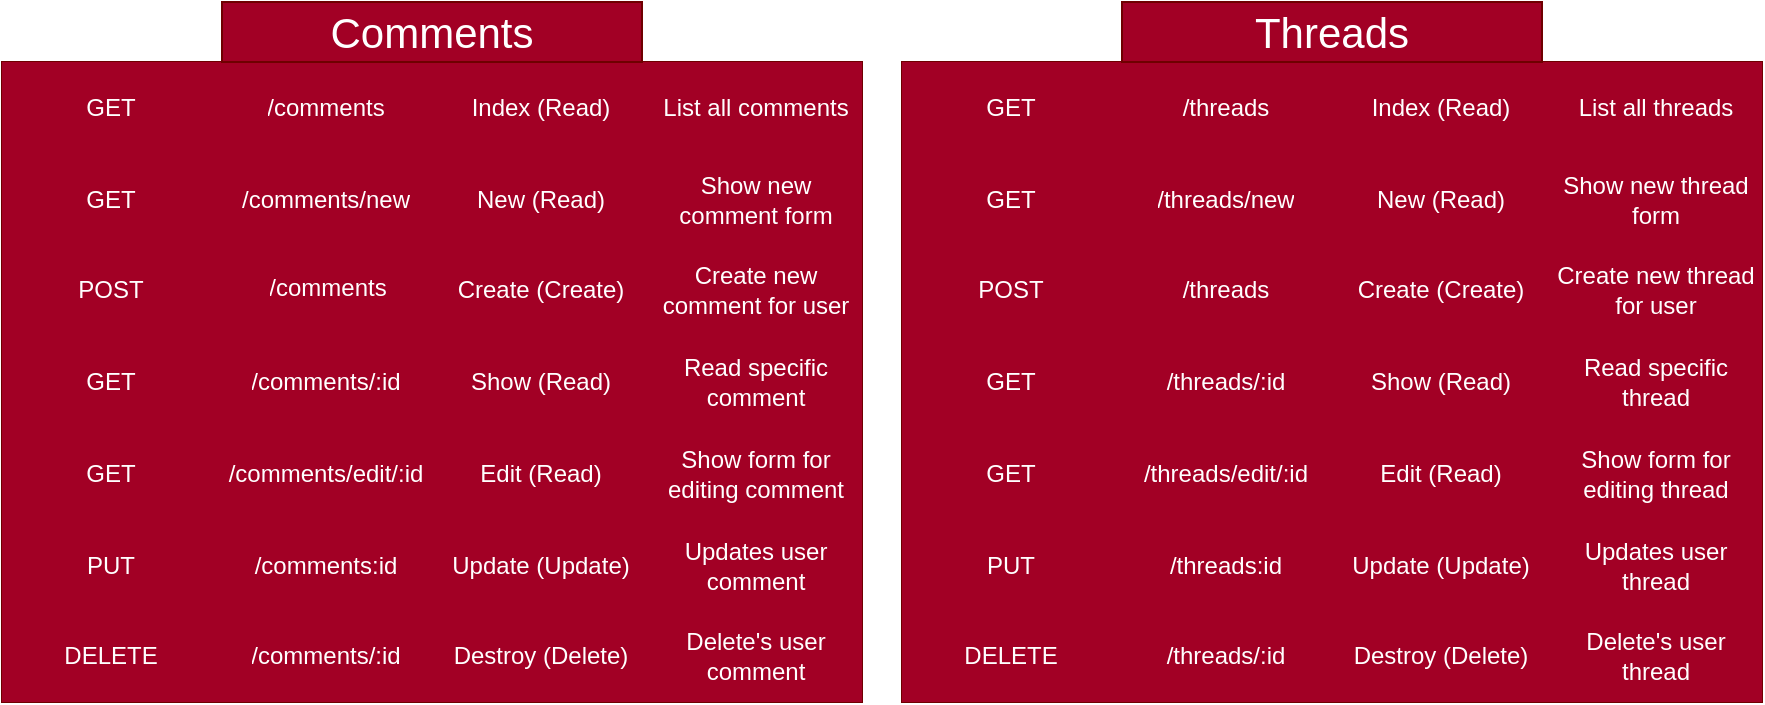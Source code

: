<mxfile>
    <diagram id="WFx__sE49T6voRkO5E54" name="Page-1">
        <mxGraphModel dx="1024" dy="422" grid="1" gridSize="10" guides="1" tooltips="1" connect="1" arrows="1" fold="1" page="1" pageScale="1" pageWidth="850" pageHeight="1100" math="0" shadow="0">
            <root>
                <mxCell id="0"/>
                <mxCell id="1" parent="0"/>
                <mxCell id="2" value="" style="shape=table;startSize=0;container=1;collapsible=0;childLayout=tableLayout;fillColor=#a20025;fontColor=#ffffff;strokeColor=#6F0000;" vertex="1" parent="1">
                    <mxGeometry y="40" width="430" height="320" as="geometry"/>
                </mxCell>
                <mxCell id="3" value="" style="shape=partialRectangle;collapsible=0;dropTarget=0;pointerEvents=0;fillColor=#a20025;top=0;left=0;bottom=0;right=0;points=[[0,0.5],[1,0.5]];portConstraint=eastwest;fontColor=#ffffff;strokeColor=#6F0000;" vertex="1" parent="2">
                    <mxGeometry width="430" height="46" as="geometry"/>
                </mxCell>
                <mxCell id="4" value="GET" style="shape=partialRectangle;html=1;whiteSpace=wrap;connectable=0;overflow=hidden;fillColor=#a20025;top=0;left=0;bottom=0;right=0;pointerEvents=1;fontColor=#ffffff;strokeColor=#6F0000;" vertex="1" parent="3">
                    <mxGeometry width="109" height="46" as="geometry">
                        <mxRectangle width="109" height="46" as="alternateBounds"/>
                    </mxGeometry>
                </mxCell>
                <mxCell id="5" value="/comments" style="shape=partialRectangle;html=1;whiteSpace=wrap;connectable=0;overflow=hidden;fillColor=#a20025;top=0;left=0;bottom=0;right=0;pointerEvents=1;fontColor=#ffffff;strokeColor=#6F0000;" vertex="1" parent="3">
                    <mxGeometry x="109" width="106" height="46" as="geometry">
                        <mxRectangle width="106" height="46" as="alternateBounds"/>
                    </mxGeometry>
                </mxCell>
                <mxCell id="6" value="Index (Read)" style="shape=partialRectangle;html=1;whiteSpace=wrap;connectable=0;overflow=hidden;fillColor=#a20025;top=0;left=0;bottom=0;right=0;pointerEvents=1;fontColor=#ffffff;strokeColor=#6F0000;" vertex="1" parent="3">
                    <mxGeometry x="215" width="109" height="46" as="geometry">
                        <mxRectangle width="109" height="46" as="alternateBounds"/>
                    </mxGeometry>
                </mxCell>
                <mxCell id="7" value="List all comments" style="shape=partialRectangle;html=1;whiteSpace=wrap;connectable=0;overflow=hidden;fillColor=#a20025;top=0;left=0;bottom=0;right=0;pointerEvents=1;fontColor=#ffffff;strokeColor=#6F0000;" vertex="1" parent="3">
                    <mxGeometry x="324" width="106" height="46" as="geometry">
                        <mxRectangle width="106" height="46" as="alternateBounds"/>
                    </mxGeometry>
                </mxCell>
                <mxCell id="8" value="" style="shape=partialRectangle;collapsible=0;dropTarget=0;pointerEvents=0;fillColor=#a20025;top=0;left=0;bottom=0;right=0;points=[[0,0.5],[1,0.5]];portConstraint=eastwest;fontColor=#ffffff;strokeColor=#6F0000;" vertex="1" parent="2">
                    <mxGeometry y="46" width="430" height="45" as="geometry"/>
                </mxCell>
                <mxCell id="9" value="GET" style="shape=partialRectangle;html=1;whiteSpace=wrap;connectable=0;overflow=hidden;fillColor=#a20025;top=0;left=0;bottom=0;right=0;pointerEvents=1;fontColor=#ffffff;strokeColor=#6F0000;" vertex="1" parent="8">
                    <mxGeometry width="109" height="45" as="geometry">
                        <mxRectangle width="109" height="45" as="alternateBounds"/>
                    </mxGeometry>
                </mxCell>
                <mxCell id="10" value="/comments/new" style="shape=partialRectangle;html=1;whiteSpace=wrap;connectable=0;overflow=hidden;fillColor=#a20025;top=0;left=0;bottom=0;right=0;pointerEvents=1;fontColor=#ffffff;strokeColor=#6F0000;" vertex="1" parent="8">
                    <mxGeometry x="109" width="106" height="45" as="geometry">
                        <mxRectangle width="106" height="45" as="alternateBounds"/>
                    </mxGeometry>
                </mxCell>
                <mxCell id="11" value="New (Read)" style="shape=partialRectangle;html=1;whiteSpace=wrap;connectable=0;overflow=hidden;fillColor=#a20025;top=0;left=0;bottom=0;right=0;pointerEvents=1;fontColor=#ffffff;strokeColor=#6F0000;" vertex="1" parent="8">
                    <mxGeometry x="215" width="109" height="45" as="geometry">
                        <mxRectangle width="109" height="45" as="alternateBounds"/>
                    </mxGeometry>
                </mxCell>
                <mxCell id="12" value="Show new comment form" style="shape=partialRectangle;html=1;whiteSpace=wrap;connectable=0;overflow=hidden;fillColor=#a20025;top=0;left=0;bottom=0;right=0;pointerEvents=1;fontColor=#ffffff;strokeColor=#6F0000;" vertex="1" parent="8">
                    <mxGeometry x="324" width="106" height="45" as="geometry">
                        <mxRectangle width="106" height="45" as="alternateBounds"/>
                    </mxGeometry>
                </mxCell>
                <mxCell id="13" value="" style="shape=partialRectangle;collapsible=0;dropTarget=0;pointerEvents=0;fillColor=#a20025;top=0;left=0;bottom=0;right=0;points=[[0,0.5],[1,0.5]];portConstraint=eastwest;fontColor=#ffffff;strokeColor=#6F0000;" vertex="1" parent="2">
                    <mxGeometry y="91" width="430" height="46" as="geometry"/>
                </mxCell>
                <mxCell id="14" value="POST" style="shape=partialRectangle;html=1;whiteSpace=wrap;connectable=0;overflow=hidden;fillColor=#a20025;top=0;left=0;bottom=0;right=0;pointerEvents=1;fontColor=#ffffff;strokeColor=#6F0000;" vertex="1" parent="13">
                    <mxGeometry width="109" height="46" as="geometry">
                        <mxRectangle width="109" height="46" as="alternateBounds"/>
                    </mxGeometry>
                </mxCell>
                <mxCell id="15" value="" style="shape=partialRectangle;html=1;whiteSpace=wrap;connectable=0;overflow=hidden;fillColor=#a20025;top=0;left=0;bottom=0;right=0;pointerEvents=1;fontColor=#ffffff;strokeColor=#6F0000;" vertex="1" parent="13">
                    <mxGeometry x="109" width="106" height="46" as="geometry">
                        <mxRectangle width="106" height="46" as="alternateBounds"/>
                    </mxGeometry>
                </mxCell>
                <mxCell id="16" value="Create (Create)" style="shape=partialRectangle;html=1;whiteSpace=wrap;connectable=0;overflow=hidden;fillColor=#a20025;top=0;left=0;bottom=0;right=0;pointerEvents=1;fontColor=#ffffff;strokeColor=#6F0000;" vertex="1" parent="13">
                    <mxGeometry x="215" width="109" height="46" as="geometry">
                        <mxRectangle width="109" height="46" as="alternateBounds"/>
                    </mxGeometry>
                </mxCell>
                <mxCell id="17" value="Create new comment for user" style="shape=partialRectangle;html=1;whiteSpace=wrap;connectable=0;overflow=hidden;fillColor=#a20025;top=0;left=0;bottom=0;right=0;pointerEvents=1;fontColor=#ffffff;strokeColor=#6F0000;" vertex="1" parent="13">
                    <mxGeometry x="324" width="106" height="46" as="geometry">
                        <mxRectangle width="106" height="46" as="alternateBounds"/>
                    </mxGeometry>
                </mxCell>
                <mxCell id="18" value="" style="shape=partialRectangle;collapsible=0;dropTarget=0;pointerEvents=0;fillColor=#a20025;top=0;left=0;bottom=0;right=0;points=[[0,0.5],[1,0.5]];portConstraint=eastwest;fontColor=#ffffff;strokeColor=#6F0000;" vertex="1" parent="2">
                    <mxGeometry y="137" width="430" height="46" as="geometry"/>
                </mxCell>
                <mxCell id="19" value="GET" style="shape=partialRectangle;html=1;whiteSpace=wrap;connectable=0;overflow=hidden;fillColor=#a20025;top=0;left=0;bottom=0;right=0;pointerEvents=1;fontColor=#ffffff;strokeColor=#6F0000;" vertex="1" parent="18">
                    <mxGeometry width="109" height="46" as="geometry">
                        <mxRectangle width="109" height="46" as="alternateBounds"/>
                    </mxGeometry>
                </mxCell>
                <mxCell id="20" value="/comments/:id" style="shape=partialRectangle;html=1;whiteSpace=wrap;connectable=0;overflow=hidden;fillColor=#a20025;top=0;left=0;bottom=0;right=0;pointerEvents=1;fontColor=#ffffff;strokeColor=#6F0000;" vertex="1" parent="18">
                    <mxGeometry x="109" width="106" height="46" as="geometry">
                        <mxRectangle width="106" height="46" as="alternateBounds"/>
                    </mxGeometry>
                </mxCell>
                <mxCell id="21" value="Show (Read)" style="shape=partialRectangle;html=1;whiteSpace=wrap;connectable=0;overflow=hidden;fillColor=#a20025;top=0;left=0;bottom=0;right=0;pointerEvents=1;fontColor=#ffffff;strokeColor=#6F0000;" vertex="1" parent="18">
                    <mxGeometry x="215" width="109" height="46" as="geometry">
                        <mxRectangle width="109" height="46" as="alternateBounds"/>
                    </mxGeometry>
                </mxCell>
                <mxCell id="22" value="Read specific comment" style="shape=partialRectangle;html=1;whiteSpace=wrap;connectable=0;overflow=hidden;fillColor=#a20025;top=0;left=0;bottom=0;right=0;pointerEvents=1;fontColor=#ffffff;strokeColor=#6F0000;" vertex="1" parent="18">
                    <mxGeometry x="324" width="106" height="46" as="geometry">
                        <mxRectangle width="106" height="46" as="alternateBounds"/>
                    </mxGeometry>
                </mxCell>
                <mxCell id="23" value="" style="shape=partialRectangle;collapsible=0;dropTarget=0;pointerEvents=0;fillColor=#a20025;top=0;left=0;bottom=0;right=0;points=[[0,0.5],[1,0.5]];portConstraint=eastwest;fontColor=#ffffff;strokeColor=#6F0000;" vertex="1" parent="2">
                    <mxGeometry y="183" width="430" height="46" as="geometry"/>
                </mxCell>
                <mxCell id="24" value="GET" style="shape=partialRectangle;html=1;whiteSpace=wrap;connectable=0;overflow=hidden;fillColor=#a20025;top=0;left=0;bottom=0;right=0;pointerEvents=1;fontColor=#ffffff;strokeColor=#6F0000;" vertex="1" parent="23">
                    <mxGeometry width="109" height="46" as="geometry">
                        <mxRectangle width="109" height="46" as="alternateBounds"/>
                    </mxGeometry>
                </mxCell>
                <mxCell id="25" value="/comments/edit/:id" style="shape=partialRectangle;html=1;whiteSpace=wrap;connectable=0;overflow=hidden;fillColor=#a20025;top=0;left=0;bottom=0;right=0;pointerEvents=1;fontColor=#ffffff;strokeColor=#6F0000;" vertex="1" parent="23">
                    <mxGeometry x="109" width="106" height="46" as="geometry">
                        <mxRectangle width="106" height="46" as="alternateBounds"/>
                    </mxGeometry>
                </mxCell>
                <mxCell id="26" value="Edit (Read)" style="shape=partialRectangle;html=1;whiteSpace=wrap;connectable=0;overflow=hidden;fillColor=#a20025;top=0;left=0;bottom=0;right=0;pointerEvents=1;fontColor=#ffffff;strokeColor=#6F0000;" vertex="1" parent="23">
                    <mxGeometry x="215" width="109" height="46" as="geometry">
                        <mxRectangle width="109" height="46" as="alternateBounds"/>
                    </mxGeometry>
                </mxCell>
                <mxCell id="27" value="Show form for editing comment" style="shape=partialRectangle;html=1;whiteSpace=wrap;connectable=0;overflow=hidden;fillColor=#a20025;top=0;left=0;bottom=0;right=0;pointerEvents=1;fontColor=#ffffff;strokeColor=#6F0000;" vertex="1" parent="23">
                    <mxGeometry x="324" width="106" height="46" as="geometry">
                        <mxRectangle width="106" height="46" as="alternateBounds"/>
                    </mxGeometry>
                </mxCell>
                <mxCell id="28" value="" style="shape=partialRectangle;collapsible=0;dropTarget=0;pointerEvents=0;fillColor=#a20025;top=0;left=0;bottom=0;right=0;points=[[0,0.5],[1,0.5]];portConstraint=eastwest;fontColor=#ffffff;strokeColor=#6F0000;" vertex="1" parent="2">
                    <mxGeometry y="229" width="430" height="45" as="geometry"/>
                </mxCell>
                <mxCell id="29" value="PUT" style="shape=partialRectangle;html=1;whiteSpace=wrap;connectable=0;overflow=hidden;fillColor=#a20025;top=0;left=0;bottom=0;right=0;pointerEvents=1;fontColor=#ffffff;strokeColor=#6F0000;" vertex="1" parent="28">
                    <mxGeometry width="109" height="45" as="geometry">
                        <mxRectangle width="109" height="45" as="alternateBounds"/>
                    </mxGeometry>
                </mxCell>
                <mxCell id="30" value="/comments:id" style="shape=partialRectangle;html=1;whiteSpace=wrap;connectable=0;overflow=hidden;fillColor=#a20025;top=0;left=0;bottom=0;right=0;pointerEvents=1;fontColor=#ffffff;strokeColor=#6F0000;" vertex="1" parent="28">
                    <mxGeometry x="109" width="106" height="45" as="geometry">
                        <mxRectangle width="106" height="45" as="alternateBounds"/>
                    </mxGeometry>
                </mxCell>
                <mxCell id="31" value="Update (Update)" style="shape=partialRectangle;html=1;whiteSpace=wrap;connectable=0;overflow=hidden;fillColor=#a20025;top=0;left=0;bottom=0;right=0;pointerEvents=1;fontColor=#ffffff;strokeColor=#6F0000;" vertex="1" parent="28">
                    <mxGeometry x="215" width="109" height="45" as="geometry">
                        <mxRectangle width="109" height="45" as="alternateBounds"/>
                    </mxGeometry>
                </mxCell>
                <mxCell id="32" value="Updates user comment" style="shape=partialRectangle;html=1;whiteSpace=wrap;connectable=0;overflow=hidden;fillColor=#a20025;top=0;left=0;bottom=0;right=0;pointerEvents=1;fontColor=#ffffff;strokeColor=#6F0000;" vertex="1" parent="28">
                    <mxGeometry x="324" width="106" height="45" as="geometry">
                        <mxRectangle width="106" height="45" as="alternateBounds"/>
                    </mxGeometry>
                </mxCell>
                <mxCell id="33" value="" style="shape=partialRectangle;collapsible=0;dropTarget=0;pointerEvents=0;fillColor=#a20025;top=0;left=0;bottom=0;right=0;points=[[0,0.5],[1,0.5]];portConstraint=eastwest;fontColor=#ffffff;strokeColor=#6F0000;" vertex="1" parent="2">
                    <mxGeometry y="274" width="430" height="46" as="geometry"/>
                </mxCell>
                <mxCell id="34" value="DELETE" style="shape=partialRectangle;html=1;whiteSpace=wrap;connectable=0;overflow=hidden;fillColor=#a20025;top=0;left=0;bottom=0;right=0;pointerEvents=1;fontColor=#ffffff;strokeColor=#6F0000;" vertex="1" parent="33">
                    <mxGeometry width="109" height="46" as="geometry">
                        <mxRectangle width="109" height="46" as="alternateBounds"/>
                    </mxGeometry>
                </mxCell>
                <mxCell id="35" value="/comments/:id" style="shape=partialRectangle;html=1;whiteSpace=wrap;connectable=0;overflow=hidden;fillColor=#a20025;top=0;left=0;bottom=0;right=0;pointerEvents=1;fontColor=#ffffff;strokeColor=#6F0000;" vertex="1" parent="33">
                    <mxGeometry x="109" width="106" height="46" as="geometry">
                        <mxRectangle width="106" height="46" as="alternateBounds"/>
                    </mxGeometry>
                </mxCell>
                <mxCell id="36" value="Destroy (Delete)" style="shape=partialRectangle;html=1;whiteSpace=wrap;connectable=0;overflow=hidden;fillColor=#a20025;top=0;left=0;bottom=0;right=0;pointerEvents=1;fontColor=#ffffff;strokeColor=#6F0000;" vertex="1" parent="33">
                    <mxGeometry x="215" width="109" height="46" as="geometry">
                        <mxRectangle width="109" height="46" as="alternateBounds"/>
                    </mxGeometry>
                </mxCell>
                <mxCell id="37" value="Delete's user comment" style="shape=partialRectangle;html=1;whiteSpace=wrap;connectable=0;overflow=hidden;fillColor=#a20025;top=0;left=0;bottom=0;right=0;pointerEvents=1;fontColor=#ffffff;strokeColor=#6F0000;" vertex="1" parent="33">
                    <mxGeometry x="324" width="106" height="46" as="geometry">
                        <mxRectangle width="106" height="46" as="alternateBounds"/>
                    </mxGeometry>
                </mxCell>
                <mxCell id="38" value="" style="shape=table;startSize=0;container=1;collapsible=0;childLayout=tableLayout;fillColor=#a20025;fontColor=#ffffff;strokeColor=#6F0000;" vertex="1" parent="1">
                    <mxGeometry x="450" y="40" width="430" height="320" as="geometry"/>
                </mxCell>
                <mxCell id="39" value="" style="shape=partialRectangle;collapsible=0;dropTarget=0;pointerEvents=0;fillColor=#a20025;top=0;left=0;bottom=0;right=0;points=[[0,0.5],[1,0.5]];portConstraint=eastwest;fontColor=#ffffff;strokeColor=#6F0000;" vertex="1" parent="38">
                    <mxGeometry width="430" height="46" as="geometry"/>
                </mxCell>
                <mxCell id="40" value="GET" style="shape=partialRectangle;html=1;whiteSpace=wrap;connectable=0;overflow=hidden;fillColor=#a20025;top=0;left=0;bottom=0;right=0;pointerEvents=1;fontColor=#ffffff;strokeColor=#6F0000;" vertex="1" parent="39">
                    <mxGeometry width="109" height="46" as="geometry">
                        <mxRectangle width="109" height="46" as="alternateBounds"/>
                    </mxGeometry>
                </mxCell>
                <mxCell id="41" value="/threads" style="shape=partialRectangle;html=1;whiteSpace=wrap;connectable=0;overflow=hidden;fillColor=#a20025;top=0;left=0;bottom=0;right=0;pointerEvents=1;fontColor=#ffffff;strokeColor=#6F0000;" vertex="1" parent="39">
                    <mxGeometry x="109" width="106" height="46" as="geometry">
                        <mxRectangle width="106" height="46" as="alternateBounds"/>
                    </mxGeometry>
                </mxCell>
                <mxCell id="42" value="Index (Read)" style="shape=partialRectangle;html=1;whiteSpace=wrap;connectable=0;overflow=hidden;fillColor=#a20025;top=0;left=0;bottom=0;right=0;pointerEvents=1;fontColor=#ffffff;strokeColor=#6F0000;" vertex="1" parent="39">
                    <mxGeometry x="215" width="109" height="46" as="geometry">
                        <mxRectangle width="109" height="46" as="alternateBounds"/>
                    </mxGeometry>
                </mxCell>
                <mxCell id="43" value="List all threads" style="shape=partialRectangle;html=1;whiteSpace=wrap;connectable=0;overflow=hidden;fillColor=#a20025;top=0;left=0;bottom=0;right=0;pointerEvents=1;fontColor=#ffffff;strokeColor=#6F0000;" vertex="1" parent="39">
                    <mxGeometry x="324" width="106" height="46" as="geometry">
                        <mxRectangle width="106" height="46" as="alternateBounds"/>
                    </mxGeometry>
                </mxCell>
                <mxCell id="44" value="" style="shape=partialRectangle;collapsible=0;dropTarget=0;pointerEvents=0;fillColor=#a20025;top=0;left=0;bottom=0;right=0;points=[[0,0.5],[1,0.5]];portConstraint=eastwest;fontColor=#ffffff;strokeColor=#6F0000;" vertex="1" parent="38">
                    <mxGeometry y="46" width="430" height="45" as="geometry"/>
                </mxCell>
                <mxCell id="45" value="GET" style="shape=partialRectangle;html=1;whiteSpace=wrap;connectable=0;overflow=hidden;fillColor=#a20025;top=0;left=0;bottom=0;right=0;pointerEvents=1;fontColor=#ffffff;strokeColor=#6F0000;" vertex="1" parent="44">
                    <mxGeometry width="109" height="45" as="geometry">
                        <mxRectangle width="109" height="45" as="alternateBounds"/>
                    </mxGeometry>
                </mxCell>
                <mxCell id="46" value="/threads/new" style="shape=partialRectangle;html=1;whiteSpace=wrap;connectable=0;overflow=hidden;fillColor=#a20025;top=0;left=0;bottom=0;right=0;pointerEvents=1;fontColor=#ffffff;strokeColor=#6F0000;" vertex="1" parent="44">
                    <mxGeometry x="109" width="106" height="45" as="geometry">
                        <mxRectangle width="106" height="45" as="alternateBounds"/>
                    </mxGeometry>
                </mxCell>
                <mxCell id="47" value="New (Read)" style="shape=partialRectangle;html=1;whiteSpace=wrap;connectable=0;overflow=hidden;fillColor=#a20025;top=0;left=0;bottom=0;right=0;pointerEvents=1;fontColor=#ffffff;strokeColor=#6F0000;" vertex="1" parent="44">
                    <mxGeometry x="215" width="109" height="45" as="geometry">
                        <mxRectangle width="109" height="45" as="alternateBounds"/>
                    </mxGeometry>
                </mxCell>
                <mxCell id="48" value="Show new thread form" style="shape=partialRectangle;html=1;whiteSpace=wrap;connectable=0;overflow=hidden;fillColor=#a20025;top=0;left=0;bottom=0;right=0;pointerEvents=1;fontColor=#ffffff;strokeColor=#6F0000;" vertex="1" parent="44">
                    <mxGeometry x="324" width="106" height="45" as="geometry">
                        <mxRectangle width="106" height="45" as="alternateBounds"/>
                    </mxGeometry>
                </mxCell>
                <mxCell id="49" value="" style="shape=partialRectangle;collapsible=0;dropTarget=0;pointerEvents=0;fillColor=#a20025;top=0;left=0;bottom=0;right=0;points=[[0,0.5],[1,0.5]];portConstraint=eastwest;fontColor=#ffffff;strokeColor=#6F0000;" vertex="1" parent="38">
                    <mxGeometry y="91" width="430" height="46" as="geometry"/>
                </mxCell>
                <mxCell id="50" value="POST" style="shape=partialRectangle;html=1;whiteSpace=wrap;connectable=0;overflow=hidden;fillColor=#a20025;top=0;left=0;bottom=0;right=0;pointerEvents=1;fontColor=#ffffff;strokeColor=#6F0000;" vertex="1" parent="49">
                    <mxGeometry width="109" height="46" as="geometry">
                        <mxRectangle width="109" height="46" as="alternateBounds"/>
                    </mxGeometry>
                </mxCell>
                <mxCell id="51" value="/threads" style="shape=partialRectangle;html=1;whiteSpace=wrap;connectable=0;overflow=hidden;fillColor=#a20025;top=0;left=0;bottom=0;right=0;pointerEvents=1;fontColor=#ffffff;strokeColor=#6F0000;" vertex="1" parent="49">
                    <mxGeometry x="109" width="106" height="46" as="geometry">
                        <mxRectangle width="106" height="46" as="alternateBounds"/>
                    </mxGeometry>
                </mxCell>
                <mxCell id="52" value="Create (Create)" style="shape=partialRectangle;html=1;whiteSpace=wrap;connectable=0;overflow=hidden;fillColor=#a20025;top=0;left=0;bottom=0;right=0;pointerEvents=1;fontColor=#ffffff;strokeColor=#6F0000;" vertex="1" parent="49">
                    <mxGeometry x="215" width="109" height="46" as="geometry">
                        <mxRectangle width="109" height="46" as="alternateBounds"/>
                    </mxGeometry>
                </mxCell>
                <mxCell id="53" value="Create new thread for user" style="shape=partialRectangle;html=1;whiteSpace=wrap;connectable=0;overflow=hidden;fillColor=#a20025;top=0;left=0;bottom=0;right=0;pointerEvents=1;fontColor=#ffffff;strokeColor=#6F0000;" vertex="1" parent="49">
                    <mxGeometry x="324" width="106" height="46" as="geometry">
                        <mxRectangle width="106" height="46" as="alternateBounds"/>
                    </mxGeometry>
                </mxCell>
                <mxCell id="54" value="" style="shape=partialRectangle;collapsible=0;dropTarget=0;pointerEvents=0;fillColor=#a20025;top=0;left=0;bottom=0;right=0;points=[[0,0.5],[1,0.5]];portConstraint=eastwest;fontColor=#ffffff;strokeColor=#6F0000;" vertex="1" parent="38">
                    <mxGeometry y="137" width="430" height="46" as="geometry"/>
                </mxCell>
                <mxCell id="55" value="GET" style="shape=partialRectangle;html=1;whiteSpace=wrap;connectable=0;overflow=hidden;fillColor=#a20025;top=0;left=0;bottom=0;right=0;pointerEvents=1;fontColor=#ffffff;strokeColor=#6F0000;" vertex="1" parent="54">
                    <mxGeometry width="109" height="46" as="geometry">
                        <mxRectangle width="109" height="46" as="alternateBounds"/>
                    </mxGeometry>
                </mxCell>
                <mxCell id="56" value="/threads/:id" style="shape=partialRectangle;html=1;whiteSpace=wrap;connectable=0;overflow=hidden;fillColor=#a20025;top=0;left=0;bottom=0;right=0;pointerEvents=1;fontColor=#ffffff;strokeColor=#6F0000;" vertex="1" parent="54">
                    <mxGeometry x="109" width="106" height="46" as="geometry">
                        <mxRectangle width="106" height="46" as="alternateBounds"/>
                    </mxGeometry>
                </mxCell>
                <mxCell id="57" value="Show (Read)" style="shape=partialRectangle;html=1;whiteSpace=wrap;connectable=0;overflow=hidden;fillColor=#a20025;top=0;left=0;bottom=0;right=0;pointerEvents=1;fontColor=#ffffff;strokeColor=#6F0000;" vertex="1" parent="54">
                    <mxGeometry x="215" width="109" height="46" as="geometry">
                        <mxRectangle width="109" height="46" as="alternateBounds"/>
                    </mxGeometry>
                </mxCell>
                <mxCell id="58" value="Read specific thread" style="shape=partialRectangle;html=1;whiteSpace=wrap;connectable=0;overflow=hidden;fillColor=#a20025;top=0;left=0;bottom=0;right=0;pointerEvents=1;fontColor=#ffffff;strokeColor=#6F0000;" vertex="1" parent="54">
                    <mxGeometry x="324" width="106" height="46" as="geometry">
                        <mxRectangle width="106" height="46" as="alternateBounds"/>
                    </mxGeometry>
                </mxCell>
                <mxCell id="59" value="" style="shape=partialRectangle;collapsible=0;dropTarget=0;pointerEvents=0;fillColor=#a20025;top=0;left=0;bottom=0;right=0;points=[[0,0.5],[1,0.5]];portConstraint=eastwest;fontColor=#ffffff;strokeColor=#6F0000;" vertex="1" parent="38">
                    <mxGeometry y="183" width="430" height="46" as="geometry"/>
                </mxCell>
                <mxCell id="60" value="GET" style="shape=partialRectangle;html=1;whiteSpace=wrap;connectable=0;overflow=hidden;fillColor=#a20025;top=0;left=0;bottom=0;right=0;pointerEvents=1;fontColor=#ffffff;strokeColor=#6F0000;" vertex="1" parent="59">
                    <mxGeometry width="109" height="46" as="geometry">
                        <mxRectangle width="109" height="46" as="alternateBounds"/>
                    </mxGeometry>
                </mxCell>
                <mxCell id="61" value="/threads/edit/:id" style="shape=partialRectangle;html=1;whiteSpace=wrap;connectable=0;overflow=hidden;fillColor=#a20025;top=0;left=0;bottom=0;right=0;pointerEvents=1;fontColor=#ffffff;strokeColor=#6F0000;" vertex="1" parent="59">
                    <mxGeometry x="109" width="106" height="46" as="geometry">
                        <mxRectangle width="106" height="46" as="alternateBounds"/>
                    </mxGeometry>
                </mxCell>
                <mxCell id="62" value="Edit (Read)" style="shape=partialRectangle;html=1;whiteSpace=wrap;connectable=0;overflow=hidden;fillColor=#a20025;top=0;left=0;bottom=0;right=0;pointerEvents=1;fontColor=#ffffff;strokeColor=#6F0000;" vertex="1" parent="59">
                    <mxGeometry x="215" width="109" height="46" as="geometry">
                        <mxRectangle width="109" height="46" as="alternateBounds"/>
                    </mxGeometry>
                </mxCell>
                <mxCell id="63" value="Show form for editing thread" style="shape=partialRectangle;html=1;whiteSpace=wrap;connectable=0;overflow=hidden;fillColor=#a20025;top=0;left=0;bottom=0;right=0;pointerEvents=1;fontColor=#ffffff;strokeColor=#6F0000;" vertex="1" parent="59">
                    <mxGeometry x="324" width="106" height="46" as="geometry">
                        <mxRectangle width="106" height="46" as="alternateBounds"/>
                    </mxGeometry>
                </mxCell>
                <mxCell id="64" value="" style="shape=partialRectangle;collapsible=0;dropTarget=0;pointerEvents=0;fillColor=#a20025;top=0;left=0;bottom=0;right=0;points=[[0,0.5],[1,0.5]];portConstraint=eastwest;fontColor=#ffffff;strokeColor=#6F0000;" vertex="1" parent="38">
                    <mxGeometry y="229" width="430" height="45" as="geometry"/>
                </mxCell>
                <mxCell id="65" value="PUT" style="shape=partialRectangle;html=1;whiteSpace=wrap;connectable=0;overflow=hidden;fillColor=#a20025;top=0;left=0;bottom=0;right=0;pointerEvents=1;fontColor=#ffffff;strokeColor=#6F0000;" vertex="1" parent="64">
                    <mxGeometry width="109" height="45" as="geometry">
                        <mxRectangle width="109" height="45" as="alternateBounds"/>
                    </mxGeometry>
                </mxCell>
                <mxCell id="66" value="/threads:id" style="shape=partialRectangle;html=1;whiteSpace=wrap;connectable=0;overflow=hidden;fillColor=#a20025;top=0;left=0;bottom=0;right=0;pointerEvents=1;fontColor=#ffffff;strokeColor=#6F0000;" vertex="1" parent="64">
                    <mxGeometry x="109" width="106" height="45" as="geometry">
                        <mxRectangle width="106" height="45" as="alternateBounds"/>
                    </mxGeometry>
                </mxCell>
                <mxCell id="67" value="Update (Update)" style="shape=partialRectangle;html=1;whiteSpace=wrap;connectable=0;overflow=hidden;fillColor=#a20025;top=0;left=0;bottom=0;right=0;pointerEvents=1;fontColor=#ffffff;strokeColor=#6F0000;" vertex="1" parent="64">
                    <mxGeometry x="215" width="109" height="45" as="geometry">
                        <mxRectangle width="109" height="45" as="alternateBounds"/>
                    </mxGeometry>
                </mxCell>
                <mxCell id="68" value="Updates user thread" style="shape=partialRectangle;html=1;whiteSpace=wrap;connectable=0;overflow=hidden;fillColor=#a20025;top=0;left=0;bottom=0;right=0;pointerEvents=1;fontColor=#ffffff;strokeColor=#6F0000;" vertex="1" parent="64">
                    <mxGeometry x="324" width="106" height="45" as="geometry">
                        <mxRectangle width="106" height="45" as="alternateBounds"/>
                    </mxGeometry>
                </mxCell>
                <mxCell id="69" value="" style="shape=partialRectangle;collapsible=0;dropTarget=0;pointerEvents=0;fillColor=#a20025;top=0;left=0;bottom=0;right=0;points=[[0,0.5],[1,0.5]];portConstraint=eastwest;fontColor=#ffffff;strokeColor=#6F0000;" vertex="1" parent="38">
                    <mxGeometry y="274" width="430" height="46" as="geometry"/>
                </mxCell>
                <mxCell id="70" value="DELETE" style="shape=partialRectangle;html=1;whiteSpace=wrap;connectable=0;overflow=hidden;fillColor=#a20025;top=0;left=0;bottom=0;right=0;pointerEvents=1;fontColor=#ffffff;strokeColor=#6F0000;" vertex="1" parent="69">
                    <mxGeometry width="109" height="46" as="geometry">
                        <mxRectangle width="109" height="46" as="alternateBounds"/>
                    </mxGeometry>
                </mxCell>
                <mxCell id="71" value="/threads/:id" style="shape=partialRectangle;html=1;whiteSpace=wrap;connectable=0;overflow=hidden;fillColor=#a20025;top=0;left=0;bottom=0;right=0;pointerEvents=1;fontColor=#ffffff;strokeColor=#6F0000;" vertex="1" parent="69">
                    <mxGeometry x="109" width="106" height="46" as="geometry">
                        <mxRectangle width="106" height="46" as="alternateBounds"/>
                    </mxGeometry>
                </mxCell>
                <mxCell id="72" value="Destroy (Delete)" style="shape=partialRectangle;html=1;whiteSpace=wrap;connectable=0;overflow=hidden;fillColor=#a20025;top=0;left=0;bottom=0;right=0;pointerEvents=1;fontColor=#ffffff;strokeColor=#6F0000;" vertex="1" parent="69">
                    <mxGeometry x="215" width="109" height="46" as="geometry">
                        <mxRectangle width="109" height="46" as="alternateBounds"/>
                    </mxGeometry>
                </mxCell>
                <mxCell id="73" value="Delete's user thread" style="shape=partialRectangle;html=1;whiteSpace=wrap;connectable=0;overflow=hidden;fillColor=#a20025;top=0;left=0;bottom=0;right=0;pointerEvents=1;fontColor=#ffffff;strokeColor=#6F0000;" vertex="1" parent="69">
                    <mxGeometry x="324" width="106" height="46" as="geometry">
                        <mxRectangle width="106" height="46" as="alternateBounds"/>
                    </mxGeometry>
                </mxCell>
                <mxCell id="74" value="/comments" style="shape=partialRectangle;html=1;whiteSpace=wrap;connectable=0;overflow=hidden;fillColor=#a20025;top=0;left=0;bottom=0;right=0;pointerEvents=1;fontColor=#ffffff;strokeColor=#6F0000;" vertex="1" parent="1">
                    <mxGeometry x="110" y="130" width="106" height="46" as="geometry">
                        <mxRectangle width="106" height="46" as="alternateBounds"/>
                    </mxGeometry>
                </mxCell>
                <mxCell id="75" value="Comments" style="text;html=1;strokeColor=#6F0000;fillColor=#a20025;align=center;verticalAlign=middle;whiteSpace=wrap;rounded=0;fontSize=21;fontColor=#ffffff;" vertex="1" parent="1">
                    <mxGeometry x="110" y="10" width="210" height="30" as="geometry"/>
                </mxCell>
                <mxCell id="78" value="Threads" style="text;html=1;strokeColor=#6F0000;fillColor=#a20025;align=center;verticalAlign=middle;whiteSpace=wrap;rounded=0;fontSize=21;fontColor=#ffffff;" vertex="1" parent="1">
                    <mxGeometry x="560" y="10" width="210" height="30" as="geometry"/>
                </mxCell>
            </root>
        </mxGraphModel>
    </diagram>
</mxfile>